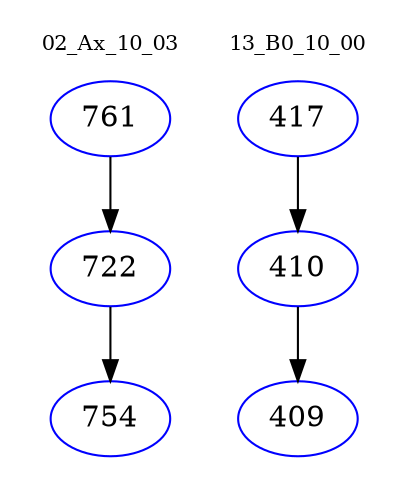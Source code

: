 digraph{
subgraph cluster_0 {
color = white
label = "02_Ax_10_03";
fontsize=10;
T0_761 [label="761", color="blue"]
T0_761 -> T0_722 [color="black"]
T0_722 [label="722", color="blue"]
T0_722 -> T0_754 [color="black"]
T0_754 [label="754", color="blue"]
}
subgraph cluster_1 {
color = white
label = "13_B0_10_00";
fontsize=10;
T1_417 [label="417", color="blue"]
T1_417 -> T1_410 [color="black"]
T1_410 [label="410", color="blue"]
T1_410 -> T1_409 [color="black"]
T1_409 [label="409", color="blue"]
}
}
